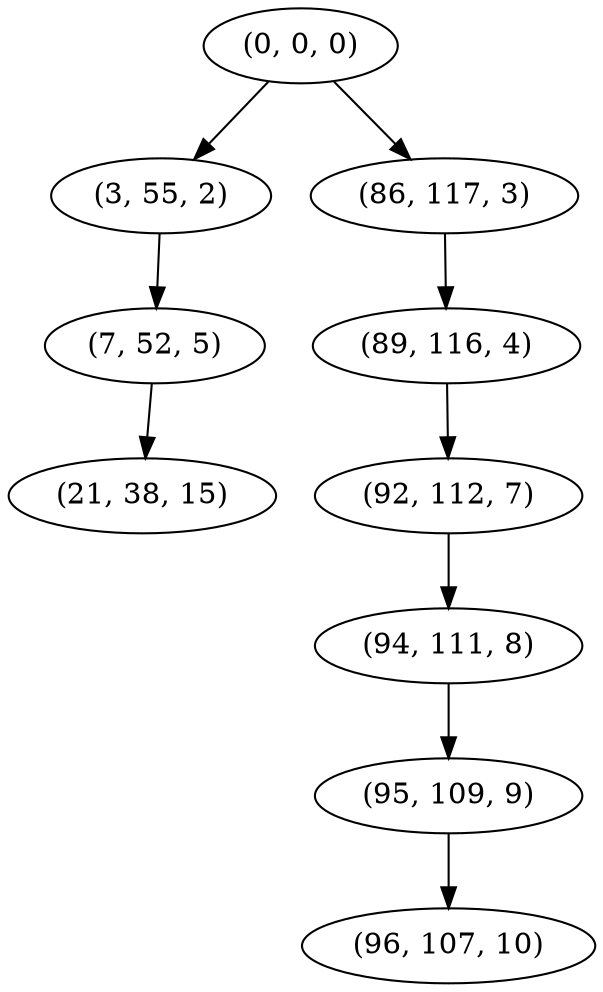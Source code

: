 digraph tree {
    "(0, 0, 0)";
    "(3, 55, 2)";
    "(7, 52, 5)";
    "(21, 38, 15)";
    "(86, 117, 3)";
    "(89, 116, 4)";
    "(92, 112, 7)";
    "(94, 111, 8)";
    "(95, 109, 9)";
    "(96, 107, 10)";
    "(0, 0, 0)" -> "(3, 55, 2)";
    "(0, 0, 0)" -> "(86, 117, 3)";
    "(3, 55, 2)" -> "(7, 52, 5)";
    "(7, 52, 5)" -> "(21, 38, 15)";
    "(86, 117, 3)" -> "(89, 116, 4)";
    "(89, 116, 4)" -> "(92, 112, 7)";
    "(92, 112, 7)" -> "(94, 111, 8)";
    "(94, 111, 8)" -> "(95, 109, 9)";
    "(95, 109, 9)" -> "(96, 107, 10)";
}
